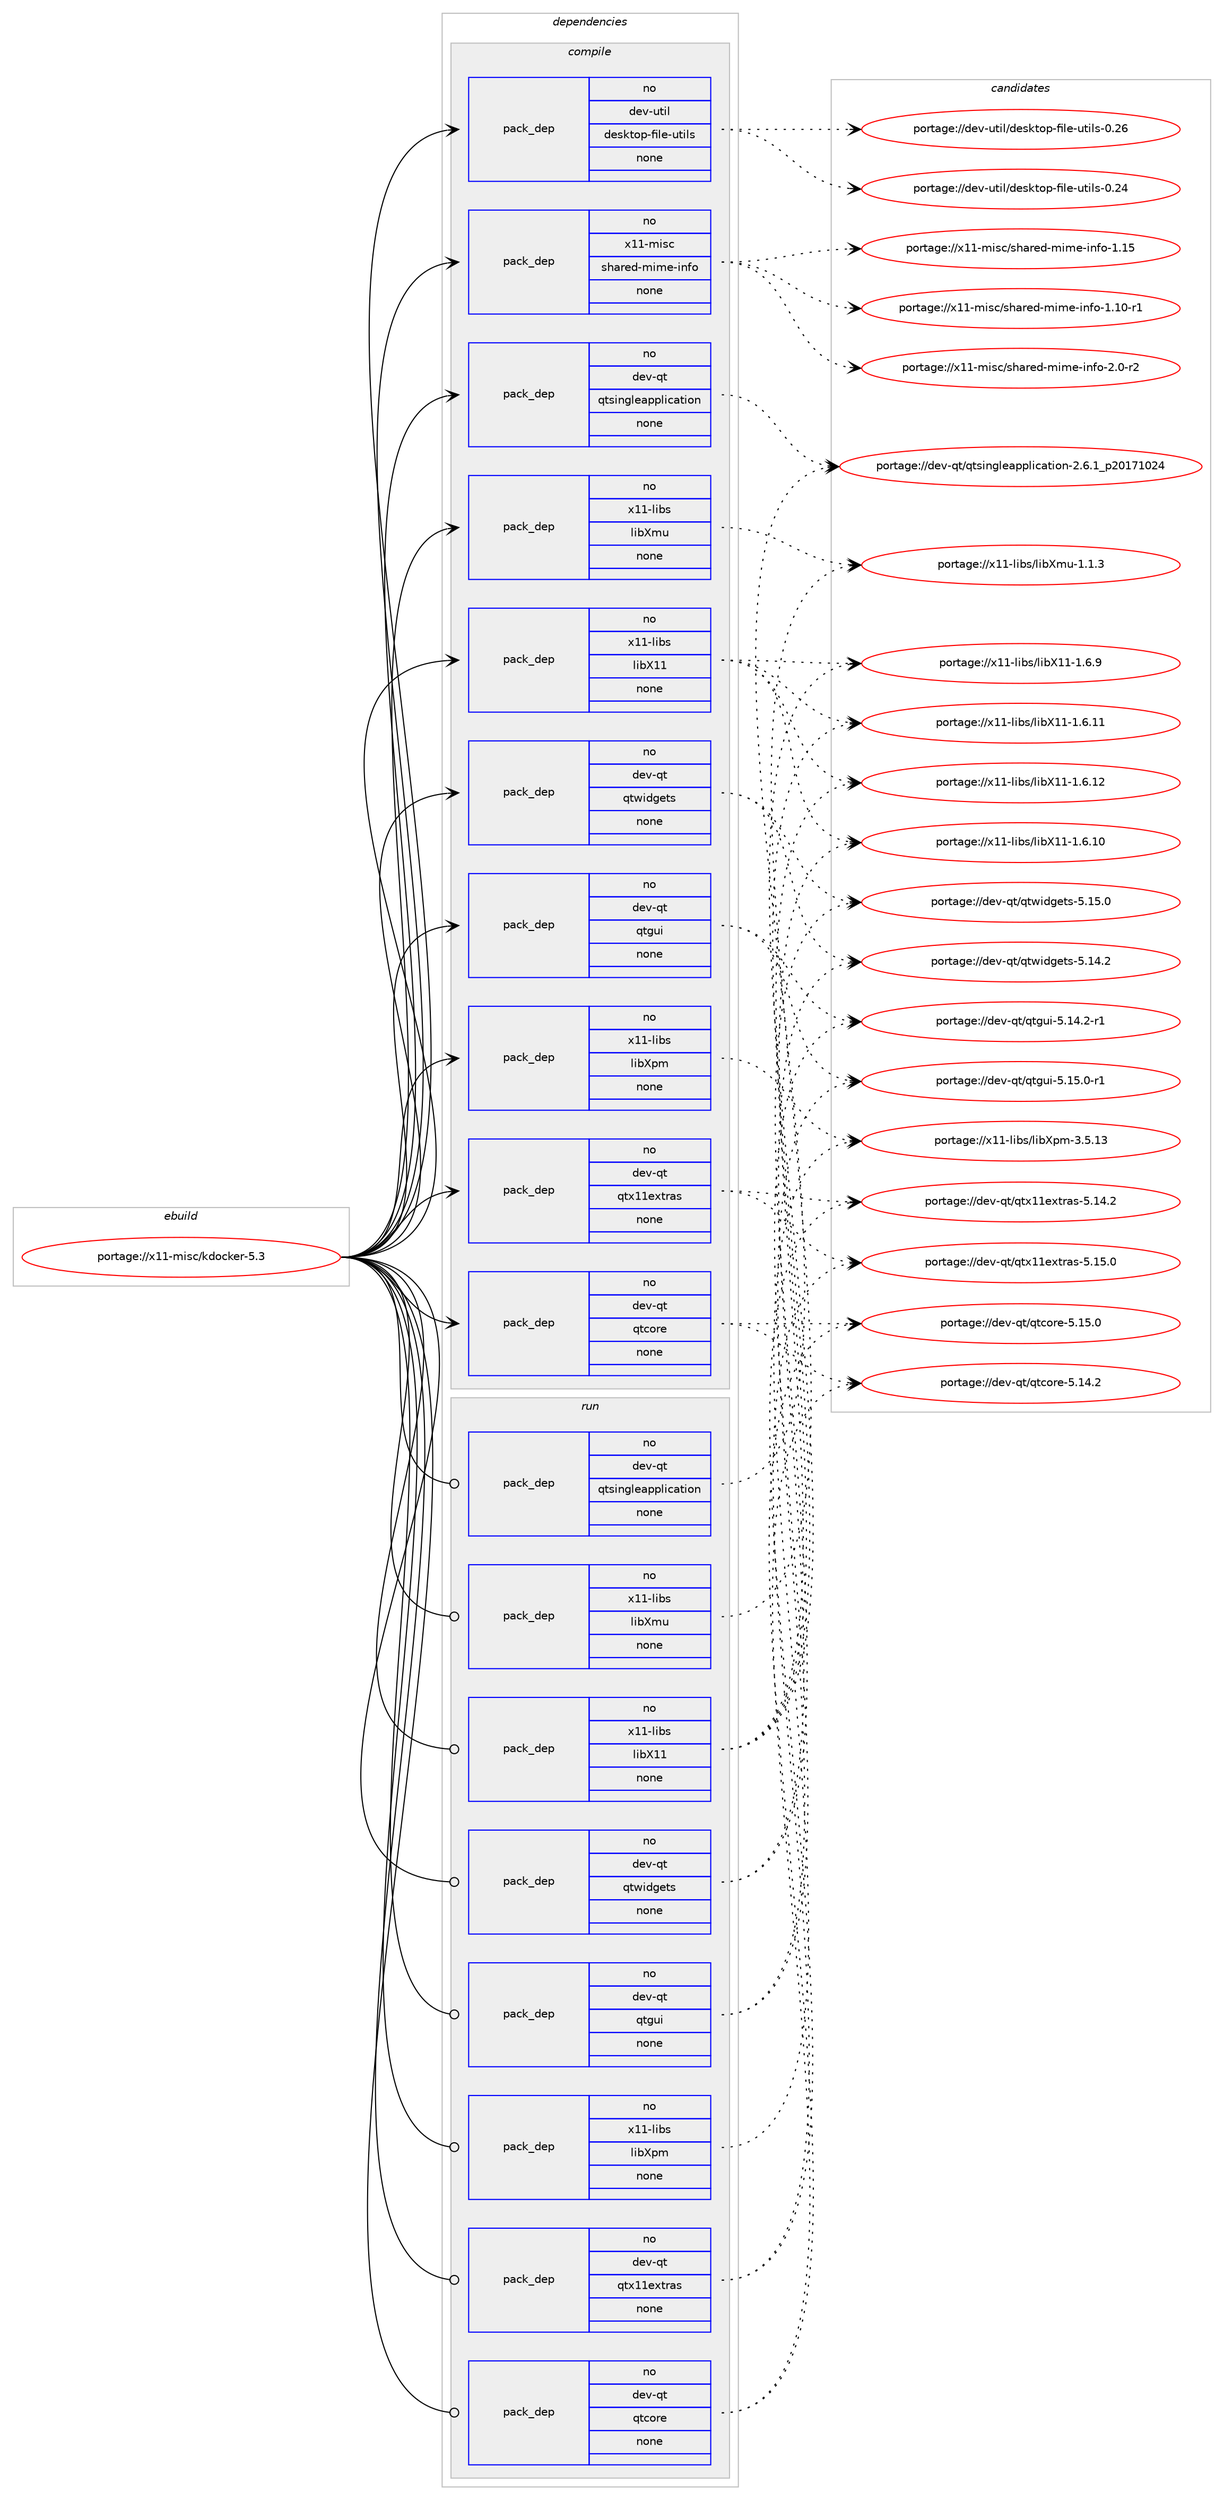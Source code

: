 digraph prolog {

# *************
# Graph options
# *************

newrank=true;
concentrate=true;
compound=true;
graph [rankdir=LR,fontname=Helvetica,fontsize=10,ranksep=1.5];#, ranksep=2.5, nodesep=0.2];
edge  [arrowhead=vee];
node  [fontname=Helvetica,fontsize=10];

# **********
# The ebuild
# **********

subgraph cluster_leftcol {
color=gray;
rank=same;
label=<<i>ebuild</i>>;
id [label="portage://x11-misc/kdocker-5.3", color=red, width=4, href="../x11-misc/kdocker-5.3.svg"];
}

# ****************
# The dependencies
# ****************

subgraph cluster_midcol {
color=gray;
label=<<i>dependencies</i>>;
subgraph cluster_compile {
fillcolor="#eeeeee";
style=filled;
label=<<i>compile</i>>;
subgraph pack1225 {
dependency1367 [label=<<TABLE BORDER="0" CELLBORDER="1" CELLSPACING="0" CELLPADDING="4" WIDTH="220"><TR><TD ROWSPAN="6" CELLPADDING="30">pack_dep</TD></TR><TR><TD WIDTH="110">no</TD></TR><TR><TD>dev-qt</TD></TR><TR><TD>qtcore</TD></TR><TR><TD>none</TD></TR><TR><TD></TD></TR></TABLE>>, shape=none, color=blue];
}
id:e -> dependency1367:w [weight=20,style="solid",arrowhead="vee"];
subgraph pack1226 {
dependency1368 [label=<<TABLE BORDER="0" CELLBORDER="1" CELLSPACING="0" CELLPADDING="4" WIDTH="220"><TR><TD ROWSPAN="6" CELLPADDING="30">pack_dep</TD></TR><TR><TD WIDTH="110">no</TD></TR><TR><TD>dev-qt</TD></TR><TR><TD>qtgui</TD></TR><TR><TD>none</TD></TR><TR><TD></TD></TR></TABLE>>, shape=none, color=blue];
}
id:e -> dependency1368:w [weight=20,style="solid",arrowhead="vee"];
subgraph pack1227 {
dependency1369 [label=<<TABLE BORDER="0" CELLBORDER="1" CELLSPACING="0" CELLPADDING="4" WIDTH="220"><TR><TD ROWSPAN="6" CELLPADDING="30">pack_dep</TD></TR><TR><TD WIDTH="110">no</TD></TR><TR><TD>dev-qt</TD></TR><TR><TD>qtsingleapplication</TD></TR><TR><TD>none</TD></TR><TR><TD></TD></TR></TABLE>>, shape=none, color=blue];
}
id:e -> dependency1369:w [weight=20,style="solid",arrowhead="vee"];
subgraph pack1228 {
dependency1370 [label=<<TABLE BORDER="0" CELLBORDER="1" CELLSPACING="0" CELLPADDING="4" WIDTH="220"><TR><TD ROWSPAN="6" CELLPADDING="30">pack_dep</TD></TR><TR><TD WIDTH="110">no</TD></TR><TR><TD>dev-qt</TD></TR><TR><TD>qtwidgets</TD></TR><TR><TD>none</TD></TR><TR><TD></TD></TR></TABLE>>, shape=none, color=blue];
}
id:e -> dependency1370:w [weight=20,style="solid",arrowhead="vee"];
subgraph pack1229 {
dependency1371 [label=<<TABLE BORDER="0" CELLBORDER="1" CELLSPACING="0" CELLPADDING="4" WIDTH="220"><TR><TD ROWSPAN="6" CELLPADDING="30">pack_dep</TD></TR><TR><TD WIDTH="110">no</TD></TR><TR><TD>dev-qt</TD></TR><TR><TD>qtx11extras</TD></TR><TR><TD>none</TD></TR><TR><TD></TD></TR></TABLE>>, shape=none, color=blue];
}
id:e -> dependency1371:w [weight=20,style="solid",arrowhead="vee"];
subgraph pack1230 {
dependency1372 [label=<<TABLE BORDER="0" CELLBORDER="1" CELLSPACING="0" CELLPADDING="4" WIDTH="220"><TR><TD ROWSPAN="6" CELLPADDING="30">pack_dep</TD></TR><TR><TD WIDTH="110">no</TD></TR><TR><TD>dev-util</TD></TR><TR><TD>desktop-file-utils</TD></TR><TR><TD>none</TD></TR><TR><TD></TD></TR></TABLE>>, shape=none, color=blue];
}
id:e -> dependency1372:w [weight=20,style="solid",arrowhead="vee"];
subgraph pack1231 {
dependency1373 [label=<<TABLE BORDER="0" CELLBORDER="1" CELLSPACING="0" CELLPADDING="4" WIDTH="220"><TR><TD ROWSPAN="6" CELLPADDING="30">pack_dep</TD></TR><TR><TD WIDTH="110">no</TD></TR><TR><TD>x11-libs</TD></TR><TR><TD>libX11</TD></TR><TR><TD>none</TD></TR><TR><TD></TD></TR></TABLE>>, shape=none, color=blue];
}
id:e -> dependency1373:w [weight=20,style="solid",arrowhead="vee"];
subgraph pack1232 {
dependency1374 [label=<<TABLE BORDER="0" CELLBORDER="1" CELLSPACING="0" CELLPADDING="4" WIDTH="220"><TR><TD ROWSPAN="6" CELLPADDING="30">pack_dep</TD></TR><TR><TD WIDTH="110">no</TD></TR><TR><TD>x11-libs</TD></TR><TR><TD>libXmu</TD></TR><TR><TD>none</TD></TR><TR><TD></TD></TR></TABLE>>, shape=none, color=blue];
}
id:e -> dependency1374:w [weight=20,style="solid",arrowhead="vee"];
subgraph pack1233 {
dependency1375 [label=<<TABLE BORDER="0" CELLBORDER="1" CELLSPACING="0" CELLPADDING="4" WIDTH="220"><TR><TD ROWSPAN="6" CELLPADDING="30">pack_dep</TD></TR><TR><TD WIDTH="110">no</TD></TR><TR><TD>x11-libs</TD></TR><TR><TD>libXpm</TD></TR><TR><TD>none</TD></TR><TR><TD></TD></TR></TABLE>>, shape=none, color=blue];
}
id:e -> dependency1375:w [weight=20,style="solid",arrowhead="vee"];
subgraph pack1234 {
dependency1376 [label=<<TABLE BORDER="0" CELLBORDER="1" CELLSPACING="0" CELLPADDING="4" WIDTH="220"><TR><TD ROWSPAN="6" CELLPADDING="30">pack_dep</TD></TR><TR><TD WIDTH="110">no</TD></TR><TR><TD>x11-misc</TD></TR><TR><TD>shared-mime-info</TD></TR><TR><TD>none</TD></TR><TR><TD></TD></TR></TABLE>>, shape=none, color=blue];
}
id:e -> dependency1376:w [weight=20,style="solid",arrowhead="vee"];
}
subgraph cluster_compileandrun {
fillcolor="#eeeeee";
style=filled;
label=<<i>compile and run</i>>;
}
subgraph cluster_run {
fillcolor="#eeeeee";
style=filled;
label=<<i>run</i>>;
subgraph pack1235 {
dependency1377 [label=<<TABLE BORDER="0" CELLBORDER="1" CELLSPACING="0" CELLPADDING="4" WIDTH="220"><TR><TD ROWSPAN="6" CELLPADDING="30">pack_dep</TD></TR><TR><TD WIDTH="110">no</TD></TR><TR><TD>dev-qt</TD></TR><TR><TD>qtcore</TD></TR><TR><TD>none</TD></TR><TR><TD></TD></TR></TABLE>>, shape=none, color=blue];
}
id:e -> dependency1377:w [weight=20,style="solid",arrowhead="odot"];
subgraph pack1236 {
dependency1378 [label=<<TABLE BORDER="0" CELLBORDER="1" CELLSPACING="0" CELLPADDING="4" WIDTH="220"><TR><TD ROWSPAN="6" CELLPADDING="30">pack_dep</TD></TR><TR><TD WIDTH="110">no</TD></TR><TR><TD>dev-qt</TD></TR><TR><TD>qtgui</TD></TR><TR><TD>none</TD></TR><TR><TD></TD></TR></TABLE>>, shape=none, color=blue];
}
id:e -> dependency1378:w [weight=20,style="solid",arrowhead="odot"];
subgraph pack1237 {
dependency1379 [label=<<TABLE BORDER="0" CELLBORDER="1" CELLSPACING="0" CELLPADDING="4" WIDTH="220"><TR><TD ROWSPAN="6" CELLPADDING="30">pack_dep</TD></TR><TR><TD WIDTH="110">no</TD></TR><TR><TD>dev-qt</TD></TR><TR><TD>qtsingleapplication</TD></TR><TR><TD>none</TD></TR><TR><TD></TD></TR></TABLE>>, shape=none, color=blue];
}
id:e -> dependency1379:w [weight=20,style="solid",arrowhead="odot"];
subgraph pack1238 {
dependency1380 [label=<<TABLE BORDER="0" CELLBORDER="1" CELLSPACING="0" CELLPADDING="4" WIDTH="220"><TR><TD ROWSPAN="6" CELLPADDING="30">pack_dep</TD></TR><TR><TD WIDTH="110">no</TD></TR><TR><TD>dev-qt</TD></TR><TR><TD>qtwidgets</TD></TR><TR><TD>none</TD></TR><TR><TD></TD></TR></TABLE>>, shape=none, color=blue];
}
id:e -> dependency1380:w [weight=20,style="solid",arrowhead="odot"];
subgraph pack1239 {
dependency1381 [label=<<TABLE BORDER="0" CELLBORDER="1" CELLSPACING="0" CELLPADDING="4" WIDTH="220"><TR><TD ROWSPAN="6" CELLPADDING="30">pack_dep</TD></TR><TR><TD WIDTH="110">no</TD></TR><TR><TD>dev-qt</TD></TR><TR><TD>qtx11extras</TD></TR><TR><TD>none</TD></TR><TR><TD></TD></TR></TABLE>>, shape=none, color=blue];
}
id:e -> dependency1381:w [weight=20,style="solid",arrowhead="odot"];
subgraph pack1240 {
dependency1382 [label=<<TABLE BORDER="0" CELLBORDER="1" CELLSPACING="0" CELLPADDING="4" WIDTH="220"><TR><TD ROWSPAN="6" CELLPADDING="30">pack_dep</TD></TR><TR><TD WIDTH="110">no</TD></TR><TR><TD>x11-libs</TD></TR><TR><TD>libX11</TD></TR><TR><TD>none</TD></TR><TR><TD></TD></TR></TABLE>>, shape=none, color=blue];
}
id:e -> dependency1382:w [weight=20,style="solid",arrowhead="odot"];
subgraph pack1241 {
dependency1383 [label=<<TABLE BORDER="0" CELLBORDER="1" CELLSPACING="0" CELLPADDING="4" WIDTH="220"><TR><TD ROWSPAN="6" CELLPADDING="30">pack_dep</TD></TR><TR><TD WIDTH="110">no</TD></TR><TR><TD>x11-libs</TD></TR><TR><TD>libXmu</TD></TR><TR><TD>none</TD></TR><TR><TD></TD></TR></TABLE>>, shape=none, color=blue];
}
id:e -> dependency1383:w [weight=20,style="solid",arrowhead="odot"];
subgraph pack1242 {
dependency1384 [label=<<TABLE BORDER="0" CELLBORDER="1" CELLSPACING="0" CELLPADDING="4" WIDTH="220"><TR><TD ROWSPAN="6" CELLPADDING="30">pack_dep</TD></TR><TR><TD WIDTH="110">no</TD></TR><TR><TD>x11-libs</TD></TR><TR><TD>libXpm</TD></TR><TR><TD>none</TD></TR><TR><TD></TD></TR></TABLE>>, shape=none, color=blue];
}
id:e -> dependency1384:w [weight=20,style="solid",arrowhead="odot"];
}
}

# **************
# The candidates
# **************

subgraph cluster_choices {
rank=same;
color=gray;
label=<<i>candidates</i>>;

subgraph choice1225 {
color=black;
nodesep=1;
choice10010111845113116471131169911111410145534649534648 [label="portage://dev-qt/qtcore-5.15.0", color=red, width=4,href="../dev-qt/qtcore-5.15.0.svg"];
choice10010111845113116471131169911111410145534649524650 [label="portage://dev-qt/qtcore-5.14.2", color=red, width=4,href="../dev-qt/qtcore-5.14.2.svg"];
dependency1367:e -> choice10010111845113116471131169911111410145534649534648:w [style=dotted,weight="100"];
dependency1367:e -> choice10010111845113116471131169911111410145534649524650:w [style=dotted,weight="100"];
}
subgraph choice1226 {
color=black;
nodesep=1;
choice1001011184511311647113116103117105455346495346484511449 [label="portage://dev-qt/qtgui-5.15.0-r1", color=red, width=4,href="../dev-qt/qtgui-5.15.0-r1.svg"];
choice1001011184511311647113116103117105455346495246504511449 [label="portage://dev-qt/qtgui-5.14.2-r1", color=red, width=4,href="../dev-qt/qtgui-5.14.2-r1.svg"];
dependency1368:e -> choice1001011184511311647113116103117105455346495346484511449:w [style=dotted,weight="100"];
dependency1368:e -> choice1001011184511311647113116103117105455346495246504511449:w [style=dotted,weight="100"];
}
subgraph choice1227 {
color=black;
nodesep=1;
choice1001011184511311647113116115105110103108101971121121081059997116105111110455046544649951125048495549485052 [label="portage://dev-qt/qtsingleapplication-2.6.1_p20171024", color=red, width=4,href="../dev-qt/qtsingleapplication-2.6.1_p20171024.svg"];
dependency1369:e -> choice1001011184511311647113116115105110103108101971121121081059997116105111110455046544649951125048495549485052:w [style=dotted,weight="100"];
}
subgraph choice1228 {
color=black;
nodesep=1;
choice100101118451131164711311611910510010310111611545534649534648 [label="portage://dev-qt/qtwidgets-5.15.0", color=red, width=4,href="../dev-qt/qtwidgets-5.15.0.svg"];
choice100101118451131164711311611910510010310111611545534649524650 [label="portage://dev-qt/qtwidgets-5.14.2", color=red, width=4,href="../dev-qt/qtwidgets-5.14.2.svg"];
dependency1370:e -> choice100101118451131164711311611910510010310111611545534649534648:w [style=dotted,weight="100"];
dependency1370:e -> choice100101118451131164711311611910510010310111611545534649524650:w [style=dotted,weight="100"];
}
subgraph choice1229 {
color=black;
nodesep=1;
choice100101118451131164711311612049491011201161149711545534649534648 [label="portage://dev-qt/qtx11extras-5.15.0", color=red, width=4,href="../dev-qt/qtx11extras-5.15.0.svg"];
choice100101118451131164711311612049491011201161149711545534649524650 [label="portage://dev-qt/qtx11extras-5.14.2", color=red, width=4,href="../dev-qt/qtx11extras-5.14.2.svg"];
dependency1371:e -> choice100101118451131164711311612049491011201161149711545534649534648:w [style=dotted,weight="100"];
dependency1371:e -> choice100101118451131164711311612049491011201161149711545534649524650:w [style=dotted,weight="100"];
}
subgraph choice1230 {
color=black;
nodesep=1;
choice100101118451171161051084710010111510711611111245102105108101451171161051081154548465054 [label="portage://dev-util/desktop-file-utils-0.26", color=red, width=4,href="../dev-util/desktop-file-utils-0.26.svg"];
choice100101118451171161051084710010111510711611111245102105108101451171161051081154548465052 [label="portage://dev-util/desktop-file-utils-0.24", color=red, width=4,href="../dev-util/desktop-file-utils-0.24.svg"];
dependency1372:e -> choice100101118451171161051084710010111510711611111245102105108101451171161051081154548465054:w [style=dotted,weight="100"];
dependency1372:e -> choice100101118451171161051084710010111510711611111245102105108101451171161051081154548465052:w [style=dotted,weight="100"];
}
subgraph choice1231 {
color=black;
nodesep=1;
choice120494945108105981154710810598884949454946544657 [label="portage://x11-libs/libX11-1.6.9", color=red, width=4,href="../x11-libs/libX11-1.6.9.svg"];
choice12049494510810598115471081059888494945494654464950 [label="portage://x11-libs/libX11-1.6.12", color=red, width=4,href="../x11-libs/libX11-1.6.12.svg"];
choice12049494510810598115471081059888494945494654464949 [label="portage://x11-libs/libX11-1.6.11", color=red, width=4,href="../x11-libs/libX11-1.6.11.svg"];
choice12049494510810598115471081059888494945494654464948 [label="portage://x11-libs/libX11-1.6.10", color=red, width=4,href="../x11-libs/libX11-1.6.10.svg"];
dependency1373:e -> choice120494945108105981154710810598884949454946544657:w [style=dotted,weight="100"];
dependency1373:e -> choice12049494510810598115471081059888494945494654464950:w [style=dotted,weight="100"];
dependency1373:e -> choice12049494510810598115471081059888494945494654464949:w [style=dotted,weight="100"];
dependency1373:e -> choice12049494510810598115471081059888494945494654464948:w [style=dotted,weight="100"];
}
subgraph choice1232 {
color=black;
nodesep=1;
choice12049494510810598115471081059888109117454946494651 [label="portage://x11-libs/libXmu-1.1.3", color=red, width=4,href="../x11-libs/libXmu-1.1.3.svg"];
dependency1374:e -> choice12049494510810598115471081059888109117454946494651:w [style=dotted,weight="100"];
}
subgraph choice1233 {
color=black;
nodesep=1;
choice1204949451081059811547108105988811210945514653464951 [label="portage://x11-libs/libXpm-3.5.13", color=red, width=4,href="../x11-libs/libXpm-3.5.13.svg"];
dependency1375:e -> choice1204949451081059811547108105988811210945514653464951:w [style=dotted,weight="100"];
}
subgraph choice1234 {
color=black;
nodesep=1;
choice1204949451091051159947115104971141011004510910510910145105110102111455046484511450 [label="portage://x11-misc/shared-mime-info-2.0-r2", color=red, width=4,href="../x11-misc/shared-mime-info-2.0-r2.svg"];
choice12049494510910511599471151049711410110045109105109101451051101021114549464953 [label="portage://x11-misc/shared-mime-info-1.15", color=red, width=4,href="../x11-misc/shared-mime-info-1.15.svg"];
choice120494945109105115994711510497114101100451091051091014510511010211145494649484511449 [label="portage://x11-misc/shared-mime-info-1.10-r1", color=red, width=4,href="../x11-misc/shared-mime-info-1.10-r1.svg"];
dependency1376:e -> choice1204949451091051159947115104971141011004510910510910145105110102111455046484511450:w [style=dotted,weight="100"];
dependency1376:e -> choice12049494510910511599471151049711410110045109105109101451051101021114549464953:w [style=dotted,weight="100"];
dependency1376:e -> choice120494945109105115994711510497114101100451091051091014510511010211145494649484511449:w [style=dotted,weight="100"];
}
subgraph choice1235 {
color=black;
nodesep=1;
choice10010111845113116471131169911111410145534649534648 [label="portage://dev-qt/qtcore-5.15.0", color=red, width=4,href="../dev-qt/qtcore-5.15.0.svg"];
choice10010111845113116471131169911111410145534649524650 [label="portage://dev-qt/qtcore-5.14.2", color=red, width=4,href="../dev-qt/qtcore-5.14.2.svg"];
dependency1377:e -> choice10010111845113116471131169911111410145534649534648:w [style=dotted,weight="100"];
dependency1377:e -> choice10010111845113116471131169911111410145534649524650:w [style=dotted,weight="100"];
}
subgraph choice1236 {
color=black;
nodesep=1;
choice1001011184511311647113116103117105455346495346484511449 [label="portage://dev-qt/qtgui-5.15.0-r1", color=red, width=4,href="../dev-qt/qtgui-5.15.0-r1.svg"];
choice1001011184511311647113116103117105455346495246504511449 [label="portage://dev-qt/qtgui-5.14.2-r1", color=red, width=4,href="../dev-qt/qtgui-5.14.2-r1.svg"];
dependency1378:e -> choice1001011184511311647113116103117105455346495346484511449:w [style=dotted,weight="100"];
dependency1378:e -> choice1001011184511311647113116103117105455346495246504511449:w [style=dotted,weight="100"];
}
subgraph choice1237 {
color=black;
nodesep=1;
choice1001011184511311647113116115105110103108101971121121081059997116105111110455046544649951125048495549485052 [label="portage://dev-qt/qtsingleapplication-2.6.1_p20171024", color=red, width=4,href="../dev-qt/qtsingleapplication-2.6.1_p20171024.svg"];
dependency1379:e -> choice1001011184511311647113116115105110103108101971121121081059997116105111110455046544649951125048495549485052:w [style=dotted,weight="100"];
}
subgraph choice1238 {
color=black;
nodesep=1;
choice100101118451131164711311611910510010310111611545534649534648 [label="portage://dev-qt/qtwidgets-5.15.0", color=red, width=4,href="../dev-qt/qtwidgets-5.15.0.svg"];
choice100101118451131164711311611910510010310111611545534649524650 [label="portage://dev-qt/qtwidgets-5.14.2", color=red, width=4,href="../dev-qt/qtwidgets-5.14.2.svg"];
dependency1380:e -> choice100101118451131164711311611910510010310111611545534649534648:w [style=dotted,weight="100"];
dependency1380:e -> choice100101118451131164711311611910510010310111611545534649524650:w [style=dotted,weight="100"];
}
subgraph choice1239 {
color=black;
nodesep=1;
choice100101118451131164711311612049491011201161149711545534649534648 [label="portage://dev-qt/qtx11extras-5.15.0", color=red, width=4,href="../dev-qt/qtx11extras-5.15.0.svg"];
choice100101118451131164711311612049491011201161149711545534649524650 [label="portage://dev-qt/qtx11extras-5.14.2", color=red, width=4,href="../dev-qt/qtx11extras-5.14.2.svg"];
dependency1381:e -> choice100101118451131164711311612049491011201161149711545534649534648:w [style=dotted,weight="100"];
dependency1381:e -> choice100101118451131164711311612049491011201161149711545534649524650:w [style=dotted,weight="100"];
}
subgraph choice1240 {
color=black;
nodesep=1;
choice120494945108105981154710810598884949454946544657 [label="portage://x11-libs/libX11-1.6.9", color=red, width=4,href="../x11-libs/libX11-1.6.9.svg"];
choice12049494510810598115471081059888494945494654464950 [label="portage://x11-libs/libX11-1.6.12", color=red, width=4,href="../x11-libs/libX11-1.6.12.svg"];
choice12049494510810598115471081059888494945494654464949 [label="portage://x11-libs/libX11-1.6.11", color=red, width=4,href="../x11-libs/libX11-1.6.11.svg"];
choice12049494510810598115471081059888494945494654464948 [label="portage://x11-libs/libX11-1.6.10", color=red, width=4,href="../x11-libs/libX11-1.6.10.svg"];
dependency1382:e -> choice120494945108105981154710810598884949454946544657:w [style=dotted,weight="100"];
dependency1382:e -> choice12049494510810598115471081059888494945494654464950:w [style=dotted,weight="100"];
dependency1382:e -> choice12049494510810598115471081059888494945494654464949:w [style=dotted,weight="100"];
dependency1382:e -> choice12049494510810598115471081059888494945494654464948:w [style=dotted,weight="100"];
}
subgraph choice1241 {
color=black;
nodesep=1;
choice12049494510810598115471081059888109117454946494651 [label="portage://x11-libs/libXmu-1.1.3", color=red, width=4,href="../x11-libs/libXmu-1.1.3.svg"];
dependency1383:e -> choice12049494510810598115471081059888109117454946494651:w [style=dotted,weight="100"];
}
subgraph choice1242 {
color=black;
nodesep=1;
choice1204949451081059811547108105988811210945514653464951 [label="portage://x11-libs/libXpm-3.5.13", color=red, width=4,href="../x11-libs/libXpm-3.5.13.svg"];
dependency1384:e -> choice1204949451081059811547108105988811210945514653464951:w [style=dotted,weight="100"];
}
}

}
